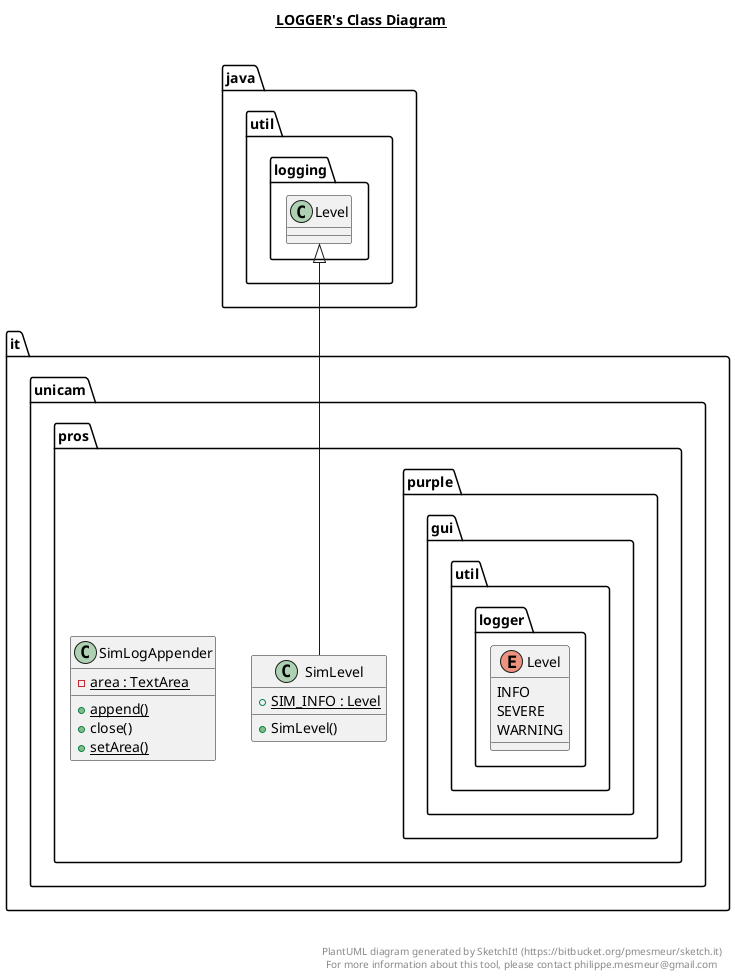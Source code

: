 @startuml

title __LOGGER's Class Diagram__\n

  namespace it.unicam.pros.purple {
    namespace gui {
      namespace util {
        namespace logger {
          class it.unicam.pros.SimLevel {
              {static} + SIM_INFO : Level
              + SimLevel()
          }
        }
      }
    }
  }
  

  namespace it.unicam.pros.purple {
    namespace gui {
      namespace util {
        namespace logger {
          class it.unicam.pros.SimLogAppender {
              {static} - area : TextArea
              {static} + append()
              + close()
              {static} + setArea()
          }
        }
      }
    }
  }
  

  namespace it.unicam.pros.purple {
    namespace gui {
      namespace util {
        namespace logger {
          enum Level {
            INFO
            SEVERE
            WARNING
          }
        }
      }
    }
  }
  

  it.unicam.pros.SimLevel -up-|> java.util.logging.Level
  it.unicam.pros.SimLogAppender +-down- it.unicam.pros.SimLogAppender.Level


right footer


PlantUML diagram generated by SketchIt! (https://bitbucket.org/pmesmeur/sketch.it)
For more information about this tool, please contact philippe.mesmeur@gmail.com
endfooter

@enduml
